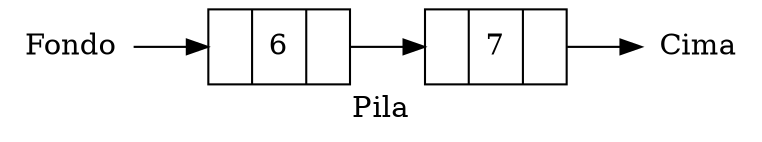 digraph lista{
rankdir = LR;
inicio [shape = plaintext, label = "Fondo"];
null [shape = plaintext, label = "Cima"];
struct0 [shape = record,label="{<f0> |<f1>6 |<f2> }"];
struct1 [shape = record,label="{<f0> |<f1>7 |<f2> }"];
struct0 -> struct1;
label = "Pila";
inicio -> struct0;
struct1 -> null;
}